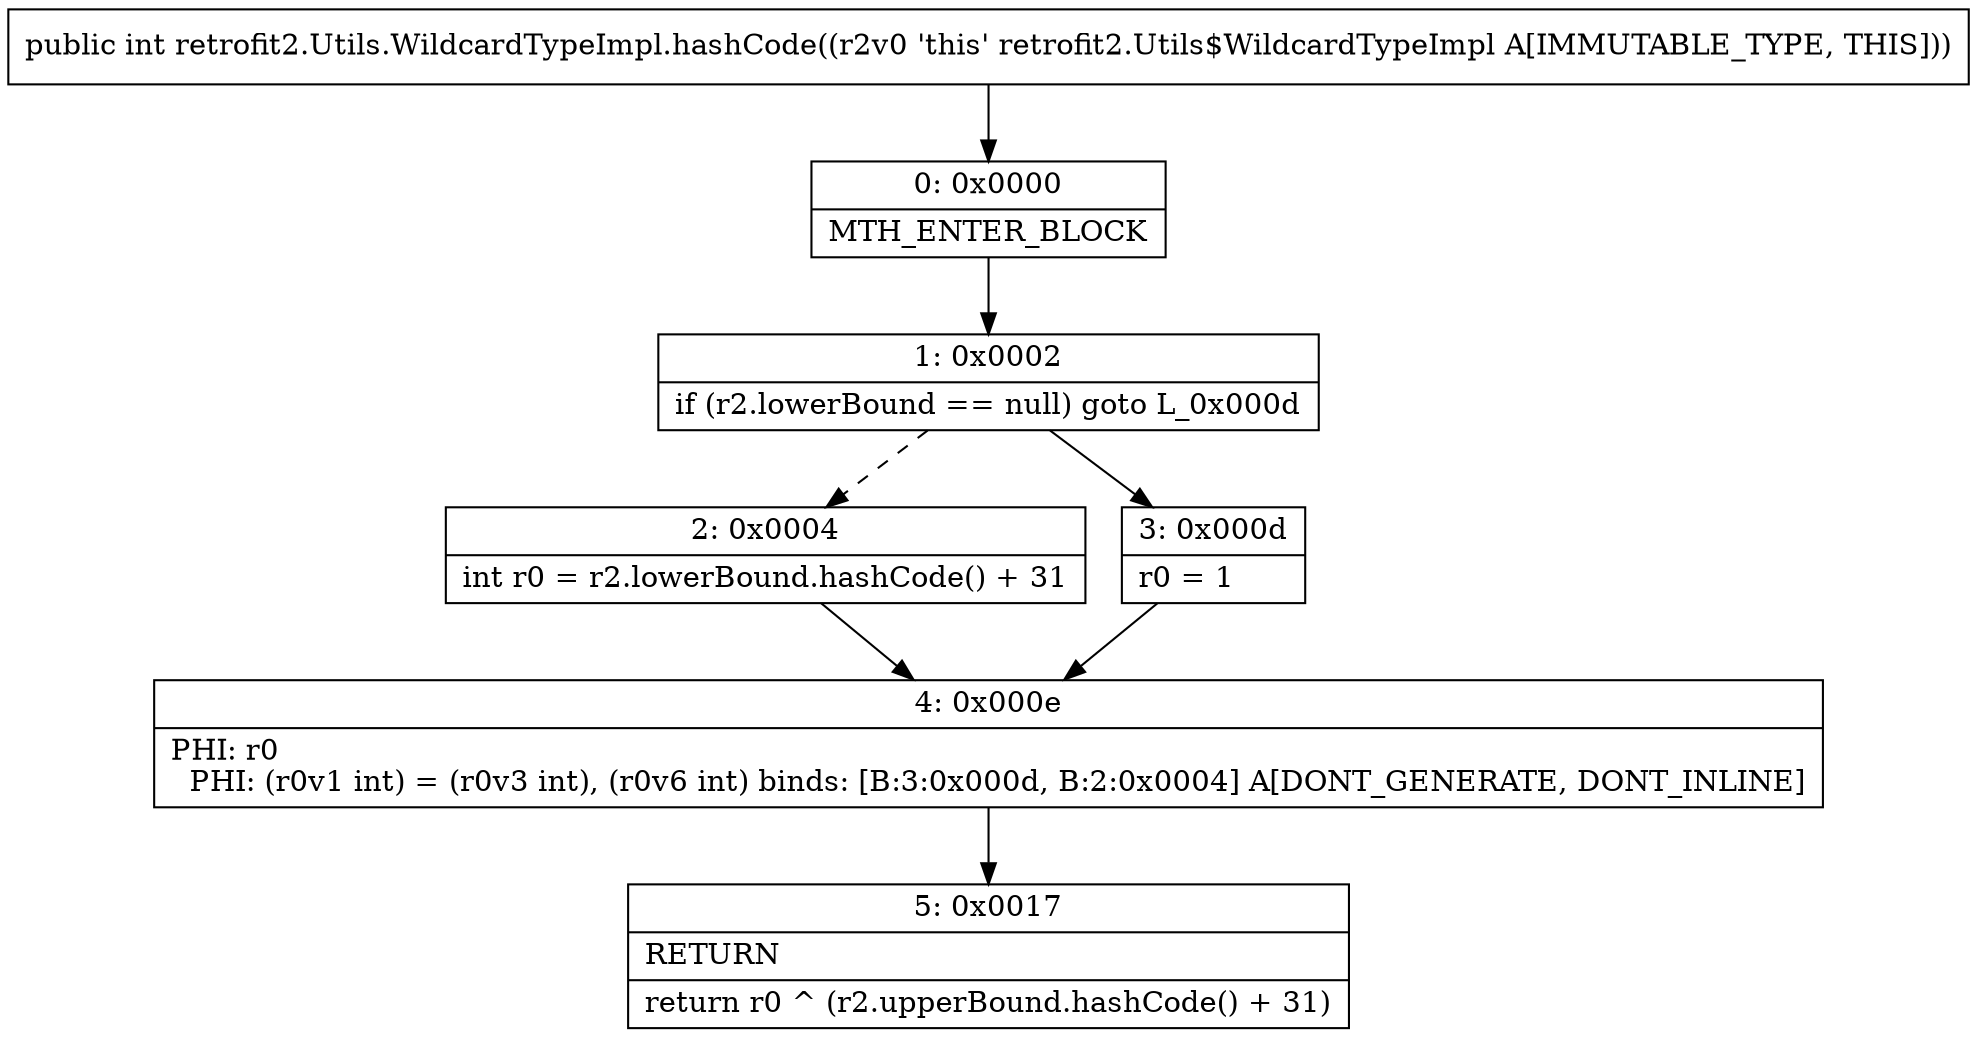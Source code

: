 digraph "CFG forretrofit2.Utils.WildcardTypeImpl.hashCode()I" {
Node_0 [shape=record,label="{0\:\ 0x0000|MTH_ENTER_BLOCK\l}"];
Node_1 [shape=record,label="{1\:\ 0x0002|if (r2.lowerBound == null) goto L_0x000d\l}"];
Node_2 [shape=record,label="{2\:\ 0x0004|int r0 = r2.lowerBound.hashCode() + 31\l}"];
Node_3 [shape=record,label="{3\:\ 0x000d|r0 = 1\l}"];
Node_4 [shape=record,label="{4\:\ 0x000e|PHI: r0 \l  PHI: (r0v1 int) = (r0v3 int), (r0v6 int) binds: [B:3:0x000d, B:2:0x0004] A[DONT_GENERATE, DONT_INLINE]\l}"];
Node_5 [shape=record,label="{5\:\ 0x0017|RETURN\l|return r0 ^ (r2.upperBound.hashCode() + 31)\l}"];
MethodNode[shape=record,label="{public int retrofit2.Utils.WildcardTypeImpl.hashCode((r2v0 'this' retrofit2.Utils$WildcardTypeImpl A[IMMUTABLE_TYPE, THIS])) }"];
MethodNode -> Node_0;
Node_0 -> Node_1;
Node_1 -> Node_2[style=dashed];
Node_1 -> Node_3;
Node_2 -> Node_4;
Node_3 -> Node_4;
Node_4 -> Node_5;
}

